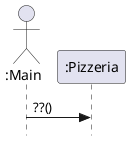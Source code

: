 @startuml

skinparam style strictuml

actor Main as ":Main"
participant pizzeria as ":Pizzeria"

Main->pizzeria: ??()


@enduml

